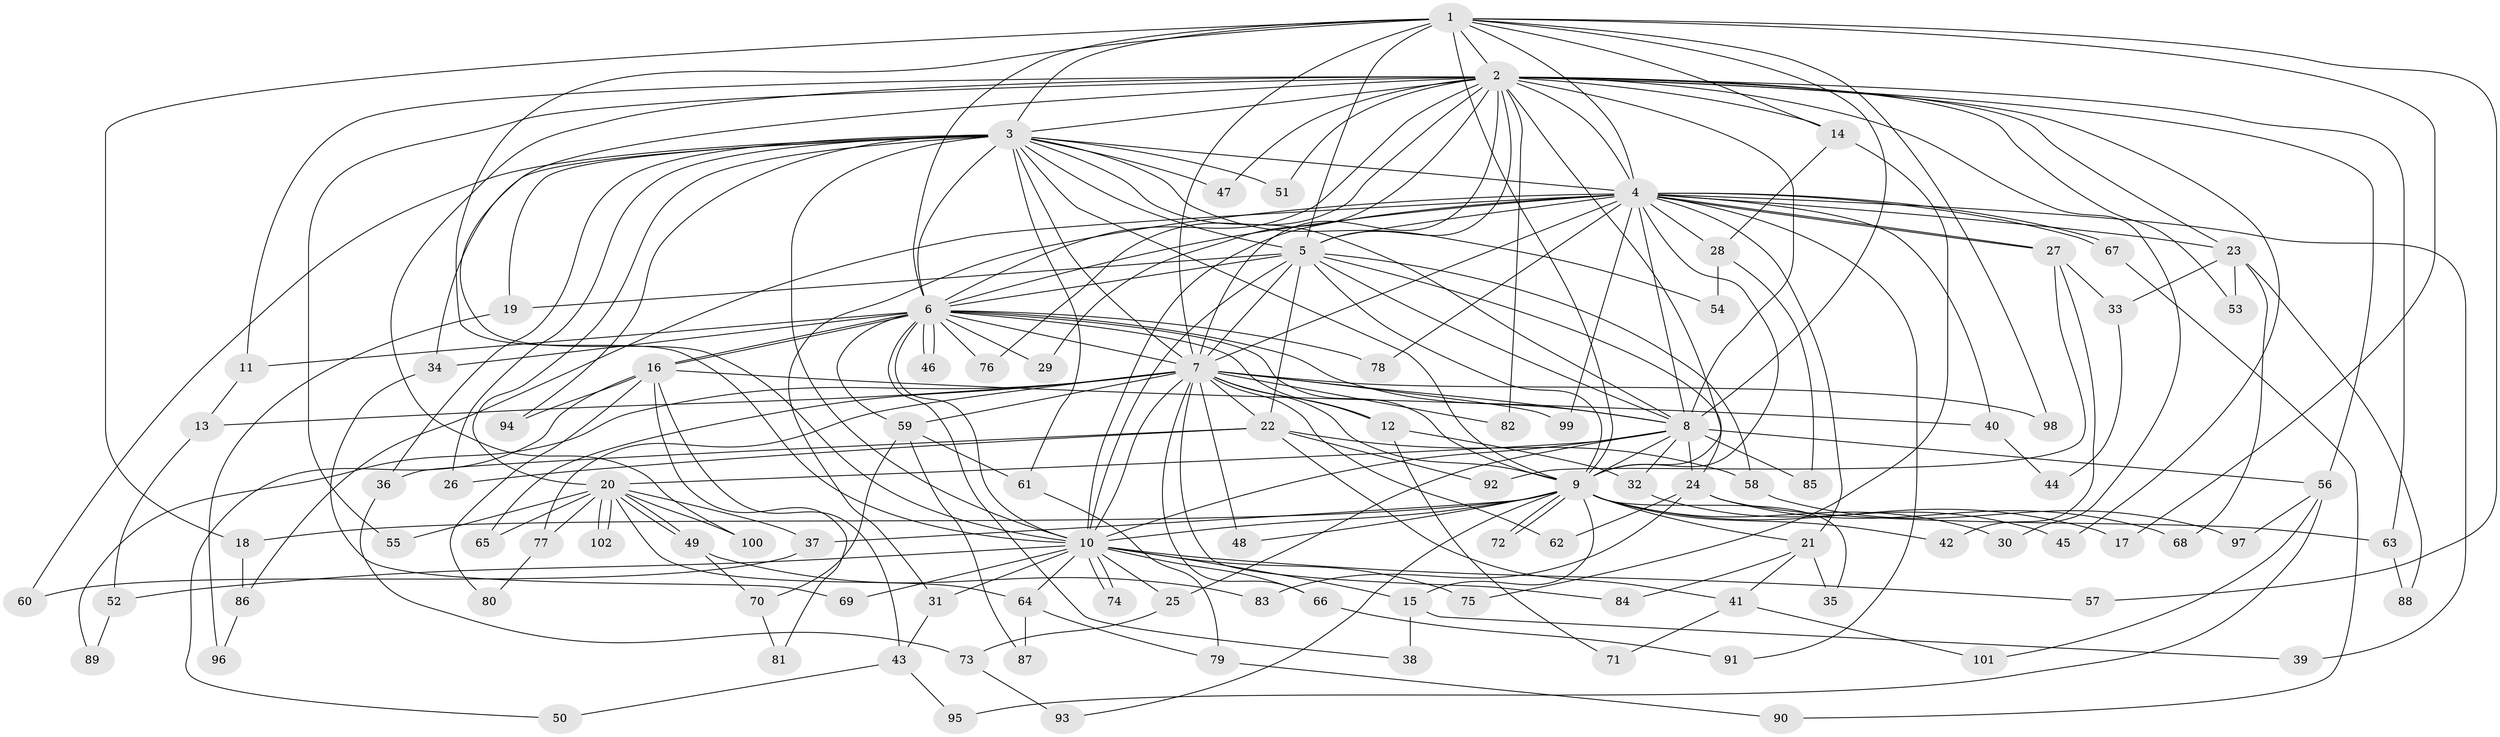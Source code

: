 // coarse degree distribution, {11: 0.025, 31: 0.025, 14: 0.025, 15: 0.025, 3: 0.2, 2: 0.425, 6: 0.05, 5: 0.125, 1: 0.1}
// Generated by graph-tools (version 1.1) at 2025/17/03/04/25 18:17:26]
// undirected, 102 vertices, 229 edges
graph export_dot {
graph [start="1"]
  node [color=gray90,style=filled];
  1;
  2;
  3;
  4;
  5;
  6;
  7;
  8;
  9;
  10;
  11;
  12;
  13;
  14;
  15;
  16;
  17;
  18;
  19;
  20;
  21;
  22;
  23;
  24;
  25;
  26;
  27;
  28;
  29;
  30;
  31;
  32;
  33;
  34;
  35;
  36;
  37;
  38;
  39;
  40;
  41;
  42;
  43;
  44;
  45;
  46;
  47;
  48;
  49;
  50;
  51;
  52;
  53;
  54;
  55;
  56;
  57;
  58;
  59;
  60;
  61;
  62;
  63;
  64;
  65;
  66;
  67;
  68;
  69;
  70;
  71;
  72;
  73;
  74;
  75;
  76;
  77;
  78;
  79;
  80;
  81;
  82;
  83;
  84;
  85;
  86;
  87;
  88;
  89;
  90;
  91;
  92;
  93;
  94;
  95;
  96;
  97;
  98;
  99;
  100;
  101;
  102;
  1 -- 2;
  1 -- 3;
  1 -- 4;
  1 -- 5;
  1 -- 6;
  1 -- 7;
  1 -- 8;
  1 -- 9;
  1 -- 10;
  1 -- 14;
  1 -- 17;
  1 -- 18;
  1 -- 57;
  1 -- 98;
  2 -- 3;
  2 -- 4;
  2 -- 5;
  2 -- 6;
  2 -- 7;
  2 -- 8;
  2 -- 9;
  2 -- 10;
  2 -- 11;
  2 -- 14;
  2 -- 23;
  2 -- 29;
  2 -- 30;
  2 -- 45;
  2 -- 47;
  2 -- 51;
  2 -- 53;
  2 -- 55;
  2 -- 56;
  2 -- 63;
  2 -- 76;
  2 -- 82;
  2 -- 100;
  3 -- 4;
  3 -- 5;
  3 -- 6;
  3 -- 7;
  3 -- 8;
  3 -- 9;
  3 -- 10;
  3 -- 19;
  3 -- 20;
  3 -- 26;
  3 -- 34;
  3 -- 36;
  3 -- 47;
  3 -- 51;
  3 -- 54;
  3 -- 60;
  3 -- 61;
  3 -- 94;
  4 -- 5;
  4 -- 6;
  4 -- 7;
  4 -- 8;
  4 -- 9;
  4 -- 10;
  4 -- 21;
  4 -- 23;
  4 -- 27;
  4 -- 27;
  4 -- 28;
  4 -- 31;
  4 -- 39;
  4 -- 40;
  4 -- 67;
  4 -- 67;
  4 -- 78;
  4 -- 86;
  4 -- 91;
  4 -- 99;
  5 -- 6;
  5 -- 7;
  5 -- 8;
  5 -- 9;
  5 -- 10;
  5 -- 19;
  5 -- 22;
  5 -- 24;
  5 -- 58;
  6 -- 7;
  6 -- 8;
  6 -- 9;
  6 -- 10;
  6 -- 11;
  6 -- 12;
  6 -- 16;
  6 -- 16;
  6 -- 29;
  6 -- 34;
  6 -- 38;
  6 -- 46;
  6 -- 46;
  6 -- 59;
  6 -- 76;
  6 -- 78;
  7 -- 8;
  7 -- 9;
  7 -- 10;
  7 -- 12;
  7 -- 13;
  7 -- 22;
  7 -- 48;
  7 -- 59;
  7 -- 62;
  7 -- 65;
  7 -- 66;
  7 -- 77;
  7 -- 82;
  7 -- 84;
  7 -- 89;
  7 -- 98;
  7 -- 99;
  8 -- 9;
  8 -- 10;
  8 -- 20;
  8 -- 24;
  8 -- 25;
  8 -- 32;
  8 -- 56;
  8 -- 85;
  9 -- 10;
  9 -- 15;
  9 -- 17;
  9 -- 18;
  9 -- 21;
  9 -- 30;
  9 -- 35;
  9 -- 37;
  9 -- 42;
  9 -- 48;
  9 -- 72;
  9 -- 72;
  9 -- 93;
  10 -- 15;
  10 -- 25;
  10 -- 31;
  10 -- 52;
  10 -- 57;
  10 -- 64;
  10 -- 66;
  10 -- 69;
  10 -- 74;
  10 -- 74;
  10 -- 75;
  11 -- 13;
  12 -- 32;
  12 -- 71;
  13 -- 52;
  14 -- 28;
  14 -- 75;
  15 -- 38;
  15 -- 39;
  16 -- 40;
  16 -- 43;
  16 -- 50;
  16 -- 80;
  16 -- 81;
  16 -- 94;
  18 -- 86;
  19 -- 96;
  20 -- 37;
  20 -- 49;
  20 -- 49;
  20 -- 55;
  20 -- 64;
  20 -- 65;
  20 -- 77;
  20 -- 100;
  20 -- 102;
  20 -- 102;
  21 -- 35;
  21 -- 41;
  21 -- 84;
  22 -- 26;
  22 -- 36;
  22 -- 41;
  22 -- 58;
  22 -- 92;
  23 -- 33;
  23 -- 53;
  23 -- 68;
  23 -- 88;
  24 -- 62;
  24 -- 63;
  24 -- 68;
  24 -- 83;
  25 -- 73;
  27 -- 33;
  27 -- 42;
  27 -- 92;
  28 -- 54;
  28 -- 85;
  31 -- 43;
  32 -- 45;
  33 -- 44;
  34 -- 69;
  36 -- 73;
  37 -- 60;
  40 -- 44;
  41 -- 71;
  41 -- 101;
  43 -- 50;
  43 -- 95;
  49 -- 70;
  49 -- 83;
  52 -- 89;
  56 -- 95;
  56 -- 97;
  56 -- 101;
  58 -- 97;
  59 -- 61;
  59 -- 70;
  59 -- 87;
  61 -- 79;
  63 -- 88;
  64 -- 79;
  64 -- 87;
  66 -- 91;
  67 -- 90;
  70 -- 81;
  73 -- 93;
  77 -- 80;
  79 -- 90;
  86 -- 96;
}
